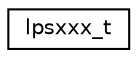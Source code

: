 digraph "Graphical Class Hierarchy"
{
 // LATEX_PDF_SIZE
  edge [fontname="Helvetica",fontsize="10",labelfontname="Helvetica",labelfontsize="10"];
  node [fontname="Helvetica",fontsize="10",shape=record];
  rankdir="LR";
  Node0 [label="lpsxxx_t",height=0.2,width=0.4,color="black", fillcolor="white", style="filled",URL="$structlpsxxx__t.html",tooltip="Device descriptor for LPSXXX sensors."];
}
